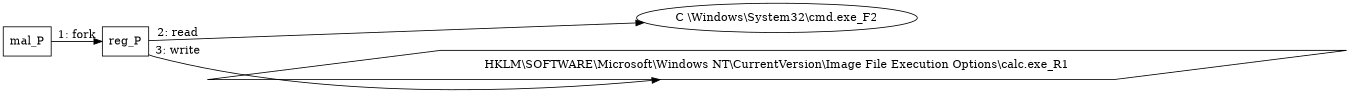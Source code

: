 digraph "T1546.012" {
rankdir="LR"
size="9"
fixedsize="false"
splines="true"
nodesep=0.3
ranksep=0
fontsize=10
overlap="scalexy"
engine= "neato"
	"mal_P" [node_type=Process shape=box]
	"reg_P" [node_type=Process shape=box]
	"C \\Windows\\System32\\cmd.exe_F2" [node_type=File shape=ellipse]
	"HKLM\\SOFTWARE\\Microsoft\\Windows NT\\CurrentVersion\\Image File Execution Options\\calc.exe_R1" [node_type=Registry shape=parallelogram]
	"mal_P" -> "reg_P" [label="1: fork"]
	"reg_P" -> "C \\Windows\\System32\\cmd.exe_F2" [label="2: read"]
	"reg_P" -> "HKLM\\SOFTWARE\\Microsoft\\Windows NT\\CurrentVersion\\Image File Execution Options\\calc.exe_R1" [label="3: write"]
}
